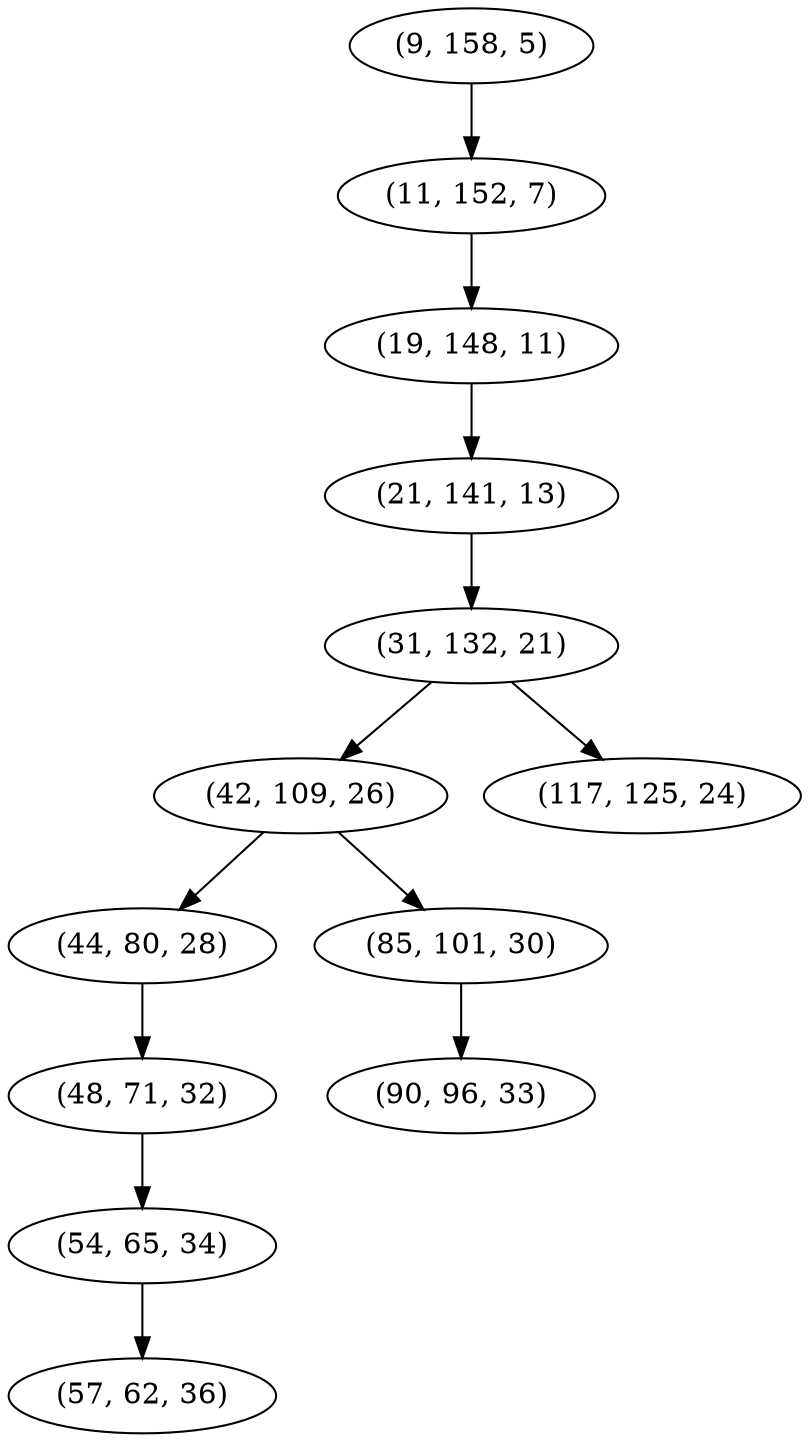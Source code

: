 digraph tree {
    "(9, 158, 5)";
    "(11, 152, 7)";
    "(19, 148, 11)";
    "(21, 141, 13)";
    "(31, 132, 21)";
    "(42, 109, 26)";
    "(44, 80, 28)";
    "(48, 71, 32)";
    "(54, 65, 34)";
    "(57, 62, 36)";
    "(85, 101, 30)";
    "(90, 96, 33)";
    "(117, 125, 24)";
    "(9, 158, 5)" -> "(11, 152, 7)";
    "(11, 152, 7)" -> "(19, 148, 11)";
    "(19, 148, 11)" -> "(21, 141, 13)";
    "(21, 141, 13)" -> "(31, 132, 21)";
    "(31, 132, 21)" -> "(42, 109, 26)";
    "(31, 132, 21)" -> "(117, 125, 24)";
    "(42, 109, 26)" -> "(44, 80, 28)";
    "(42, 109, 26)" -> "(85, 101, 30)";
    "(44, 80, 28)" -> "(48, 71, 32)";
    "(48, 71, 32)" -> "(54, 65, 34)";
    "(54, 65, 34)" -> "(57, 62, 36)";
    "(85, 101, 30)" -> "(90, 96, 33)";
}
